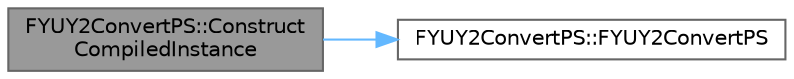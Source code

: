 digraph "FYUY2ConvertPS::ConstructCompiledInstance"
{
 // INTERACTIVE_SVG=YES
 // LATEX_PDF_SIZE
  bgcolor="transparent";
  edge [fontname=Helvetica,fontsize=10,labelfontname=Helvetica,labelfontsize=10];
  node [fontname=Helvetica,fontsize=10,shape=box,height=0.2,width=0.4];
  rankdir="LR";
  Node1 [id="Node000001",label="FYUY2ConvertPS::Construct\lCompiledInstance",height=0.2,width=0.4,color="gray40", fillcolor="grey60", style="filled", fontcolor="black",tooltip=" "];
  Node1 -> Node2 [id="edge1_Node000001_Node000002",color="steelblue1",style="solid",tooltip=" "];
  Node2 [id="Node000002",label="FYUY2ConvertPS::FYUY2ConvertPS",height=0.2,width=0.4,color="grey40", fillcolor="white", style="filled",URL="$d1/d6c/classFYUY2ConvertPS.html#a104c142eba926b4dc6c406c237dcce2f",tooltip=" "];
}
